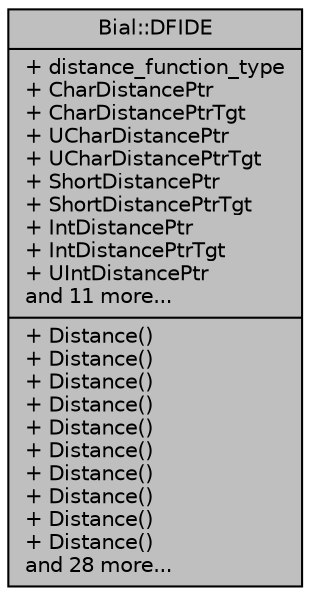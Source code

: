 digraph "Bial::DFIDE"
{
  edge [fontname="Helvetica",fontsize="10",labelfontname="Helvetica",labelfontsize="10"];
  node [fontname="Helvetica",fontsize="10",shape=record];
  Node1 [label="{Bial::DFIDE\n|+ distance_function_type\l+ CharDistancePtr\l+ CharDistancePtrTgt\l+ UCharDistancePtr\l+ UCharDistancePtrTgt\l+ ShortDistancePtr\l+ ShortDistancePtrTgt\l+ IntDistancePtr\l+ IntDistancePtrTgt\l+ UIntDistancePtr\land 11 more...\l|+ Distance()\l+ Distance()\l+ Distance()\l+ Distance()\l+ Distance()\l+ Distance()\l+ Distance()\l+ Distance()\l+ Distance()\l+ Distance()\land 28 more...\l}",height=0.2,width=0.4,color="black", fillcolor="grey75", style="filled", fontcolor="black"];
}
